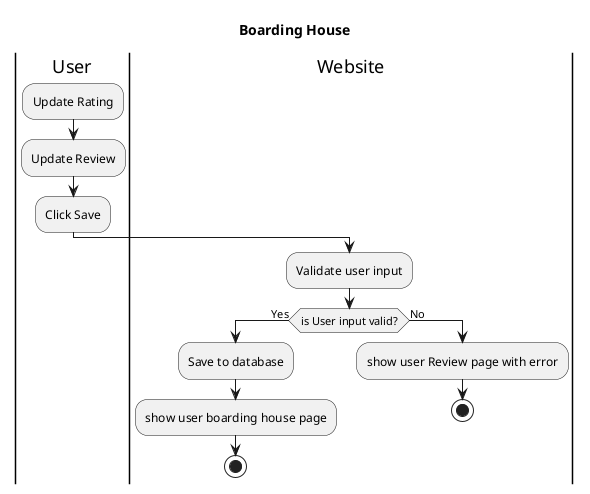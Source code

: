 @startuml
title Boarding House
|User|
    :Update Rating;
    :Update Review;
    :Click Save;
    
|Website|
    :Validate user input;
    If (is User input valid?) then (Yes)
        :Save to database;
        :show user boarding house page;
        stop
    else (No)
        :show user Review page with error;
        stop
@enduml
